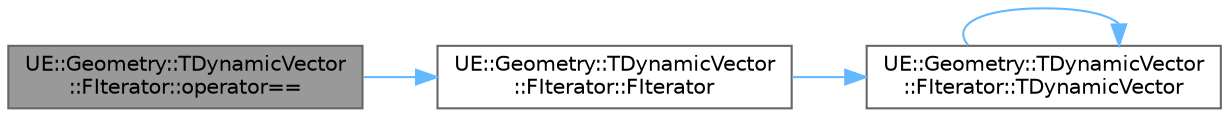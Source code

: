digraph "UE::Geometry::TDynamicVector::FIterator::operator=="
{
 // INTERACTIVE_SVG=YES
 // LATEX_PDF_SIZE
  bgcolor="transparent";
  edge [fontname=Helvetica,fontsize=10,labelfontname=Helvetica,labelfontsize=10];
  node [fontname=Helvetica,fontsize=10,shape=box,height=0.2,width=0.4];
  rankdir="LR";
  Node1 [id="Node000001",label="UE::Geometry::TDynamicVector\l::FIterator::operator==",height=0.2,width=0.4,color="gray40", fillcolor="grey60", style="filled", fontcolor="black",tooltip=" "];
  Node1 -> Node2 [id="edge1_Node000001_Node000002",color="steelblue1",style="solid",tooltip=" "];
  Node2 [id="Node000002",label="UE::Geometry::TDynamicVector\l::FIterator::FIterator",height=0.2,width=0.4,color="grey40", fillcolor="white", style="filled",URL="$d8/d0b/classUE_1_1Geometry_1_1TDynamicVector_1_1FIterator.html#a69ea24eaa5b6258bfff04af4475ec65d",tooltip=" "];
  Node2 -> Node3 [id="edge2_Node000002_Node000003",color="steelblue1",style="solid",tooltip=" "];
  Node3 [id="Node000003",label="UE::Geometry::TDynamicVector\l::FIterator::TDynamicVector",height=0.2,width=0.4,color="grey40", fillcolor="white", style="filled",URL="$d8/d0b/classUE_1_1Geometry_1_1TDynamicVector_1_1FIterator.html#a415ff82079716c4bdd0318067370cf9b",tooltip=" "];
  Node3 -> Node3 [id="edge3_Node000003_Node000003",color="steelblue1",style="solid",tooltip=" "];
}
